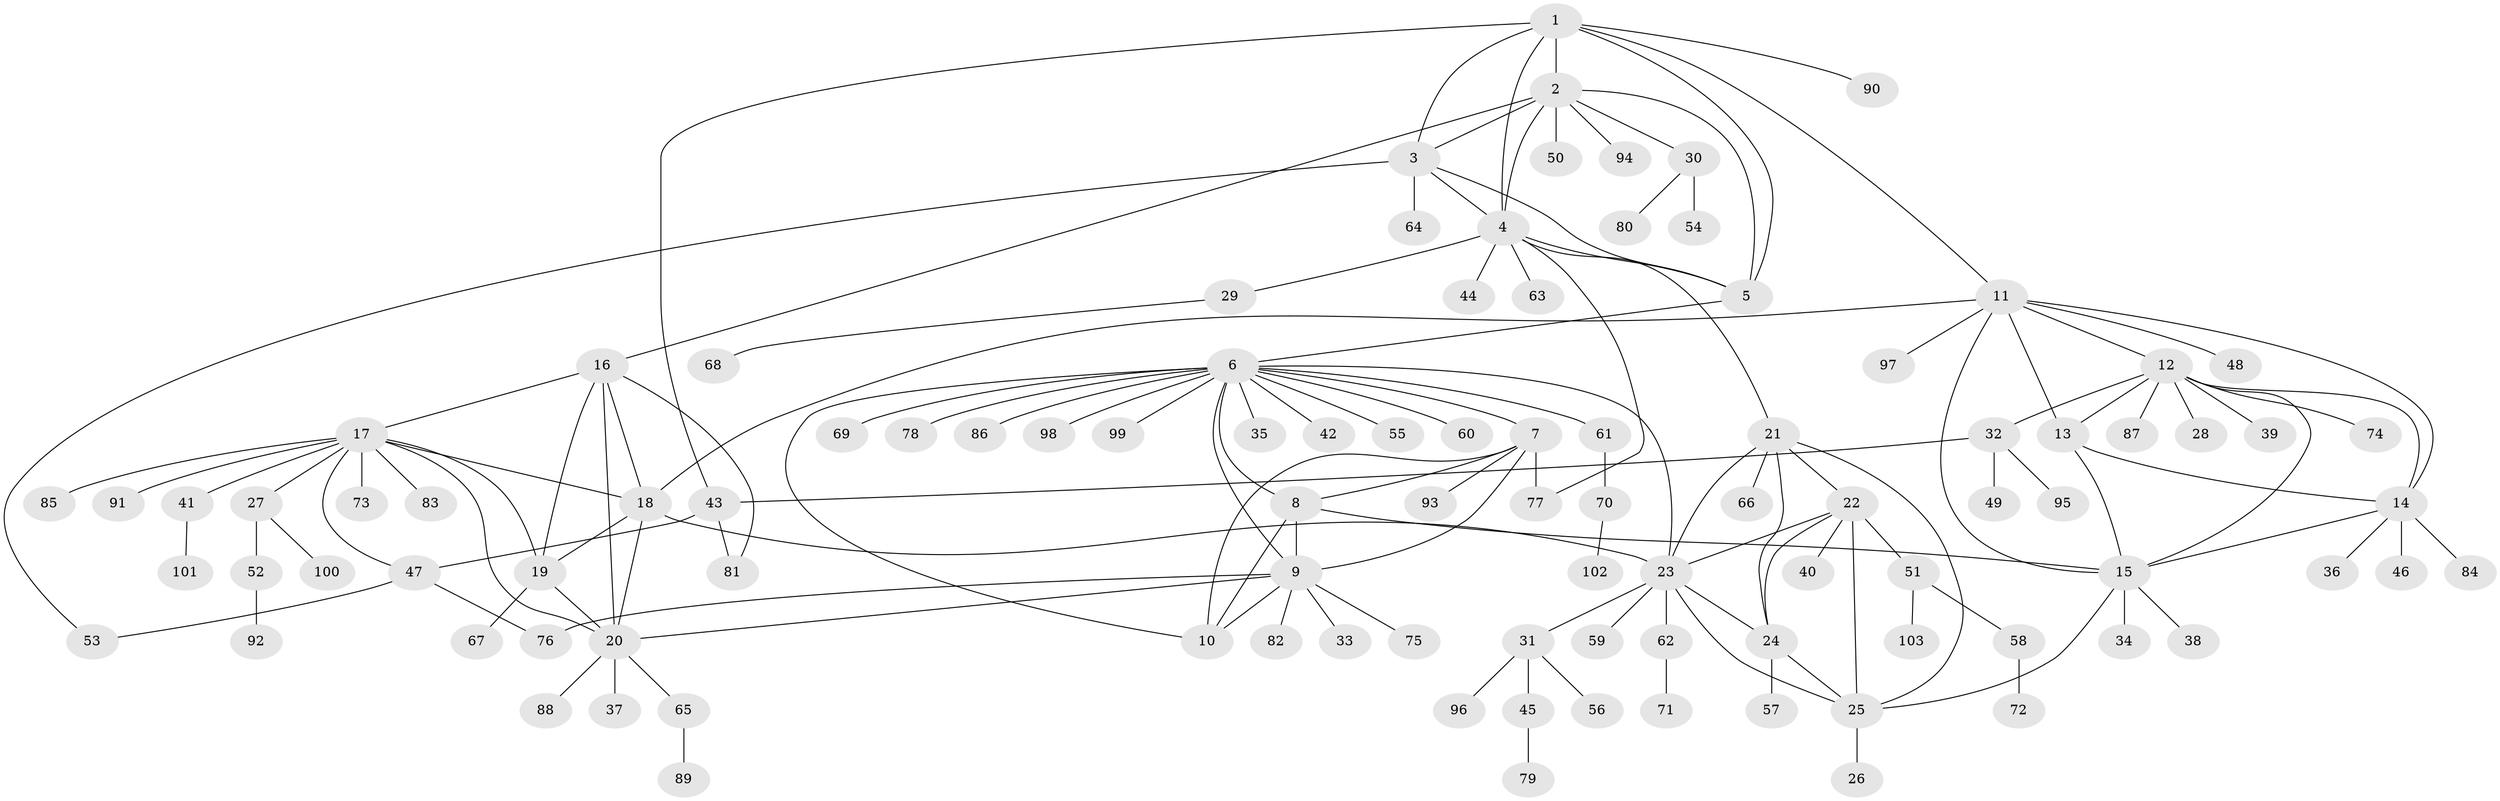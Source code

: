 // Generated by graph-tools (version 1.1) at 2025/37/03/09/25 02:37:35]
// undirected, 103 vertices, 144 edges
graph export_dot {
graph [start="1"]
  node [color=gray90,style=filled];
  1;
  2;
  3;
  4;
  5;
  6;
  7;
  8;
  9;
  10;
  11;
  12;
  13;
  14;
  15;
  16;
  17;
  18;
  19;
  20;
  21;
  22;
  23;
  24;
  25;
  26;
  27;
  28;
  29;
  30;
  31;
  32;
  33;
  34;
  35;
  36;
  37;
  38;
  39;
  40;
  41;
  42;
  43;
  44;
  45;
  46;
  47;
  48;
  49;
  50;
  51;
  52;
  53;
  54;
  55;
  56;
  57;
  58;
  59;
  60;
  61;
  62;
  63;
  64;
  65;
  66;
  67;
  68;
  69;
  70;
  71;
  72;
  73;
  74;
  75;
  76;
  77;
  78;
  79;
  80;
  81;
  82;
  83;
  84;
  85;
  86;
  87;
  88;
  89;
  90;
  91;
  92;
  93;
  94;
  95;
  96;
  97;
  98;
  99;
  100;
  101;
  102;
  103;
  1 -- 2;
  1 -- 3;
  1 -- 4;
  1 -- 5;
  1 -- 11;
  1 -- 43;
  1 -- 90;
  2 -- 3;
  2 -- 4;
  2 -- 5;
  2 -- 16;
  2 -- 30;
  2 -- 50;
  2 -- 94;
  3 -- 4;
  3 -- 5;
  3 -- 53;
  3 -- 64;
  4 -- 5;
  4 -- 21;
  4 -- 29;
  4 -- 44;
  4 -- 63;
  4 -- 77;
  5 -- 6;
  6 -- 7;
  6 -- 8;
  6 -- 9;
  6 -- 10;
  6 -- 23;
  6 -- 35;
  6 -- 42;
  6 -- 55;
  6 -- 60;
  6 -- 61;
  6 -- 69;
  6 -- 78;
  6 -- 86;
  6 -- 98;
  6 -- 99;
  7 -- 8;
  7 -- 9;
  7 -- 10;
  7 -- 77;
  7 -- 93;
  8 -- 9;
  8 -- 10;
  8 -- 15;
  9 -- 10;
  9 -- 20;
  9 -- 33;
  9 -- 75;
  9 -- 76;
  9 -- 82;
  11 -- 12;
  11 -- 13;
  11 -- 14;
  11 -- 15;
  11 -- 18;
  11 -- 48;
  11 -- 97;
  12 -- 13;
  12 -- 14;
  12 -- 15;
  12 -- 28;
  12 -- 32;
  12 -- 39;
  12 -- 74;
  12 -- 87;
  13 -- 14;
  13 -- 15;
  14 -- 15;
  14 -- 36;
  14 -- 46;
  14 -- 84;
  15 -- 25;
  15 -- 34;
  15 -- 38;
  16 -- 17;
  16 -- 18;
  16 -- 19;
  16 -- 20;
  16 -- 81;
  17 -- 18;
  17 -- 19;
  17 -- 20;
  17 -- 27;
  17 -- 41;
  17 -- 47;
  17 -- 73;
  17 -- 83;
  17 -- 85;
  17 -- 91;
  18 -- 19;
  18 -- 20;
  18 -- 23;
  19 -- 20;
  19 -- 67;
  20 -- 37;
  20 -- 65;
  20 -- 88;
  21 -- 22;
  21 -- 23;
  21 -- 24;
  21 -- 25;
  21 -- 66;
  22 -- 23;
  22 -- 24;
  22 -- 25;
  22 -- 40;
  22 -- 51;
  23 -- 24;
  23 -- 25;
  23 -- 31;
  23 -- 59;
  23 -- 62;
  24 -- 25;
  24 -- 57;
  25 -- 26;
  27 -- 52;
  27 -- 100;
  29 -- 68;
  30 -- 54;
  30 -- 80;
  31 -- 45;
  31 -- 56;
  31 -- 96;
  32 -- 43;
  32 -- 49;
  32 -- 95;
  41 -- 101;
  43 -- 47;
  43 -- 81;
  45 -- 79;
  47 -- 53;
  47 -- 76;
  51 -- 58;
  51 -- 103;
  52 -- 92;
  58 -- 72;
  61 -- 70;
  62 -- 71;
  65 -- 89;
  70 -- 102;
}
